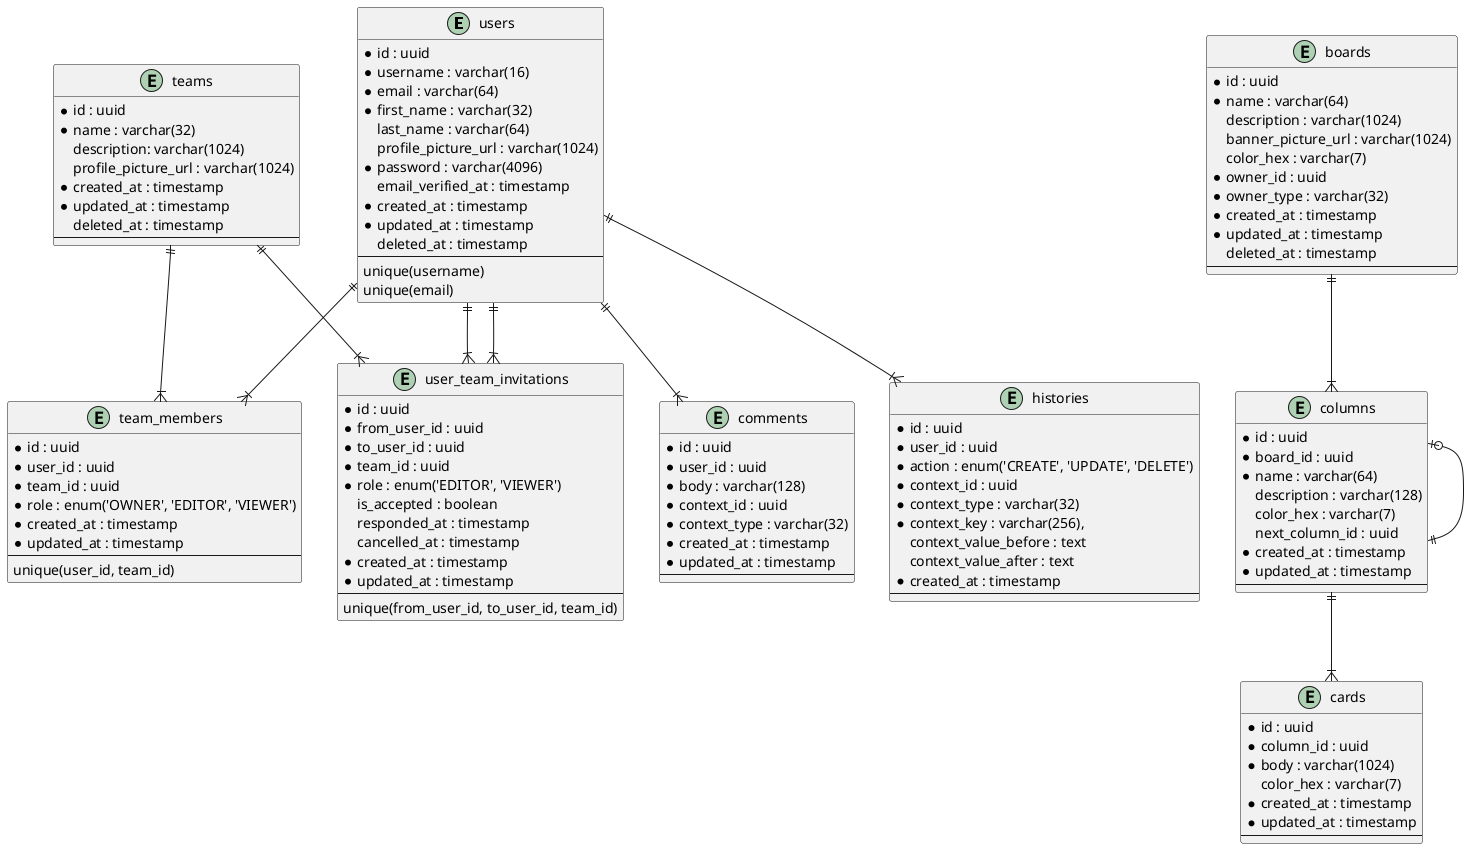 @startuml Tasque database schema

entity users {
    * id : uuid
    * username : varchar(16)
    * email : varchar(64)
    * first_name : varchar(32)
    last_name : varchar(64)
    profile_picture_url : varchar(1024)
    * password : varchar(4096)
    email_verified_at : timestamp
    * created_at : timestamp
    * updated_at : timestamp
    deleted_at : timestamp
    --
    unique(username)
    unique(email)
}

entity teams {
    * id : uuid
    * name : varchar(32)
    description: varchar(1024)
    profile_picture_url : varchar(1024)
    * created_at : timestamp
    * updated_at : timestamp
    deleted_at : timestamp
    --
}

entity team_members {
    * id : uuid
    * user_id : uuid
    * team_id : uuid
    * role : enum('OWNER', 'EDITOR', 'VIEWER')
    * created_at : timestamp
    * updated_at : timestamp
    --
    unique(user_id, team_id)
}

entity user_team_invitations {
    * id : uuid
    * from_user_id : uuid
    * to_user_id : uuid
    * team_id : uuid
    * role : enum('EDITOR', 'VIEWER')
    is_accepted : boolean
    responded_at : timestamp
    cancelled_at : timestamp
    * created_at : timestamp
    * updated_at : timestamp
    --
    unique(from_user_id, to_user_id, team_id)
}

entity boards {
    * id : uuid
    * name : varchar(64)
    description : varchar(1024)
    banner_picture_url : varchar(1024)
    color_hex : varchar(7)
    * owner_id : uuid
    * owner_type : varchar(32)
    * created_at : timestamp
    * updated_at : timestamp
    deleted_at : timestamp
    --
}

entity columns {
    * id : uuid
    * board_id : uuid
    * name : varchar(64)
    description : varchar(128)
    color_hex : varchar(7)
    next_column_id : uuid
    * created_at : timestamp
    * updated_at : timestamp
    --
}

entity cards {
    * id : uuid
    * column_id : uuid
    * body : varchar(1024)
    color_hex : varchar(7)
    * created_at : timestamp
    * updated_at : timestamp
    --
}

entity comments {
    * id : uuid
    * user_id : uuid
    * body : varchar(128)
    * context_id : uuid
    * context_type : varchar(32)
    * created_at : timestamp
    * updated_at : timestamp
    --
}

entity histories {
    * id : uuid
    * user_id : uuid
    * action : enum('CREATE', 'UPDATE', 'DELETE')
    * context_id : uuid
    * context_type : varchar(32)
    * context_key : varchar(256),
    context_value_before : text
    context_value_after : text
    * created_at : timestamp
    --
}

users ||--|{ team_members
teams ||--|{ team_members
users ||--|{ user_team_invitations
users ||--|{ user_team_invitations
teams ||--|{ user_team_invitations
boards ||--|{ columns
columns |o--|| columns
columns ||--|{ cards
users ||--|{ comments
users ||--|{ histories

@enduml